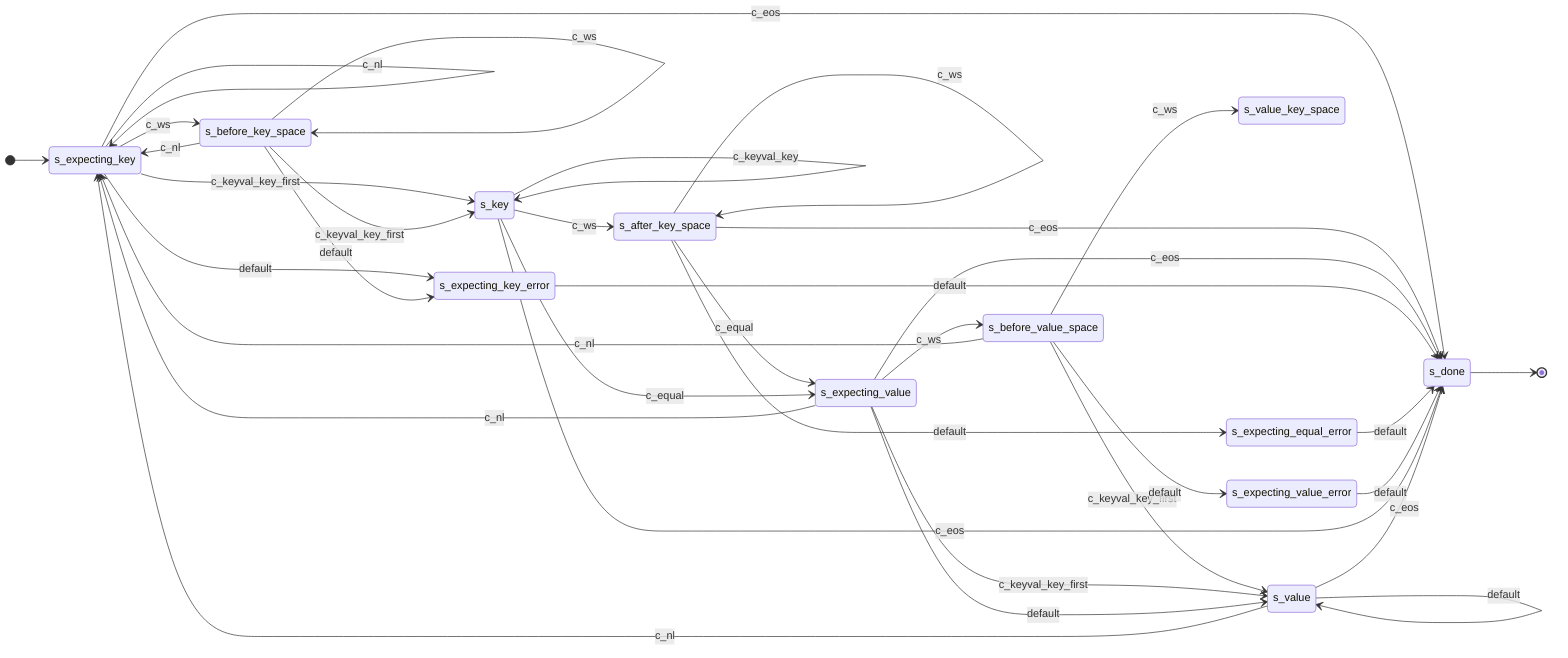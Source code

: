stateDiagram-v2
  direction LR

  %% s_expecting_key state
  [*] --> s_expecting_key
  s_expecting_key --> s_done: c_eos
  s_expecting_key --> s_expecting_key: c_nl
  s_expecting_key --> s_before_key_space: c_ws
  s_expecting_key --> s_key: c_keyval_key_first
  s_expecting_key --> s_expecting_key_error: default

  %% s_before_key_space state
  s_before_key_space --> s_before_key_space: c_ws
  s_before_key_space --> s_expecting_key: c_nl
  s_before_key_space --> s_key: c_keyval_key_first
  s_before_key_space --> s_expecting_key_error: default

  %% s_after_key_space state
  s_after_key_space --> s_after_key_space: c_ws
  s_after_key_space --> s_expecting_value: c_equal
  s_after_key_space --> s_done: c_eos
  s_after_key_space --> s_expecting_equal_error: default

  %% s_before_value_space state
  s_before_value_space --> s_value_key_space: c_ws
  s_before_value_space --> s_expecting_key: c_nl
  s_before_value_space --> s_value: c_keyval_key_first
  s_before_value_space --> s_expecting_value_error: default

  %% s_expecting_value state
  s_expecting_value --> s_before_value_space: c_ws
  s_expecting_value --> s_done: c_eos
  s_expecting_value --> s_expecting_key: c_nl
  s_expecting_value --> s_value: c_keyval_key_first
  s_expecting_value --> s_value: default

  %% s_expecting_key_error state
  s_expecting_key_error --> s_done: default

  %% s_expecting_equal_error state
  s_expecting_equal_error --> s_done: default

  %% s_expecting_value_error state
  s_expecting_value_error --> s_done: default

  %% s_key state
  s_key --> s_key: c_keyval_key
  s_key --> s_expecting_value: c_equal
  s_key --> s_done: c_eos
  s_key --> s_after_key_space: c_ws

  %% s_value state
  s_value --> s_expecting_key: c_nl
  s_value --> s_done: c_eos
  s_value --> s_value: default

  %% s_done state
  s_done --> [*]